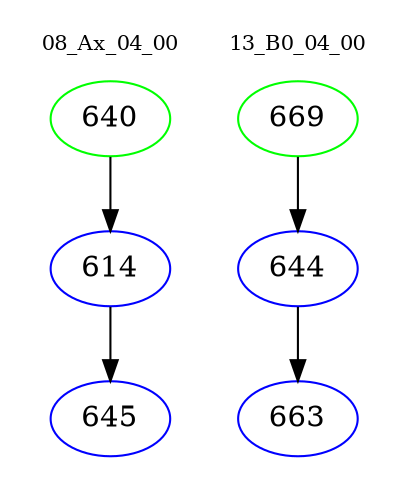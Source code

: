digraph{
subgraph cluster_0 {
color = white
label = "08_Ax_04_00";
fontsize=10;
T0_640 [label="640", color="green"]
T0_640 -> T0_614 [color="black"]
T0_614 [label="614", color="blue"]
T0_614 -> T0_645 [color="black"]
T0_645 [label="645", color="blue"]
}
subgraph cluster_1 {
color = white
label = "13_B0_04_00";
fontsize=10;
T1_669 [label="669", color="green"]
T1_669 -> T1_644 [color="black"]
T1_644 [label="644", color="blue"]
T1_644 -> T1_663 [color="black"]
T1_663 [label="663", color="blue"]
}
}

